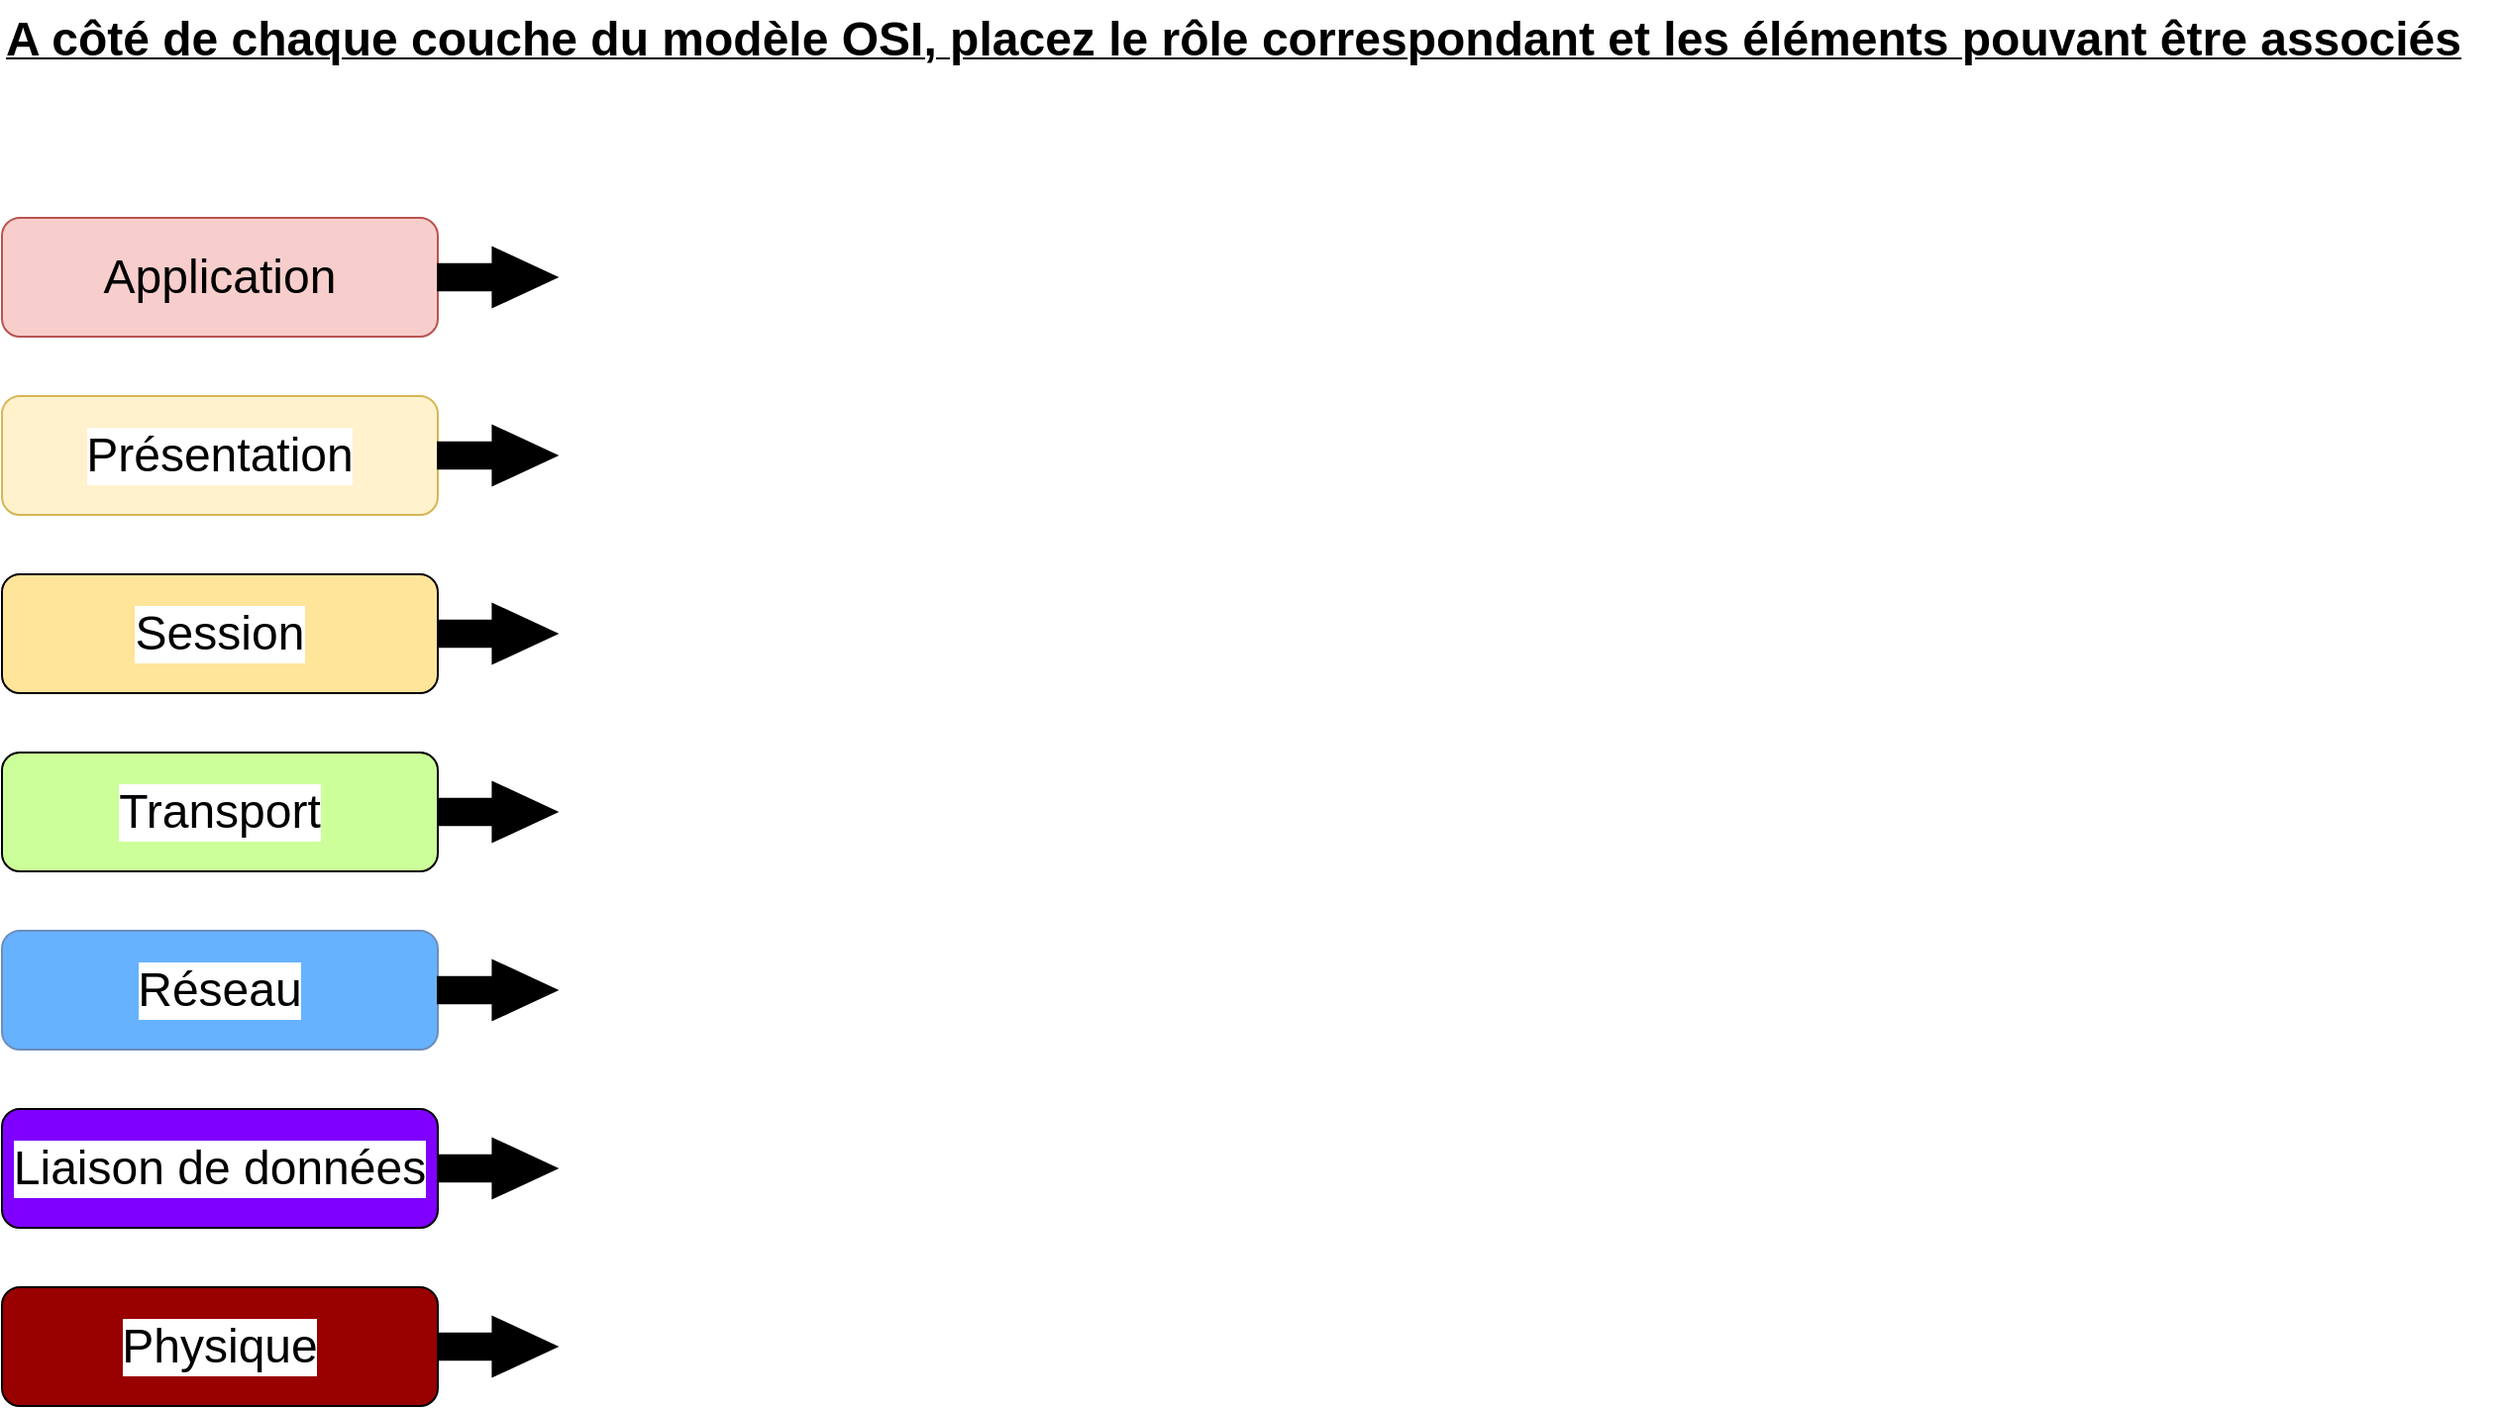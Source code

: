 <mxfile version="20.8.19" type="github">
  <diagram id="wFE0QG_FPsp0jaGvCLVb" name="Page-1">
    <mxGraphModel dx="1235" dy="636" grid="1" gridSize="10" guides="1" tooltips="1" connect="1" arrows="1" fold="1" page="1" pageScale="1" pageWidth="850" pageHeight="1100" math="0" shadow="0">
      <root>
        <mxCell id="0" />
        <mxCell id="1" parent="0" />
        <mxCell id="EGAaXhMMhTA3gWOGvbyz-3" value="&lt;b&gt;&lt;u style=&quot;&quot;&gt;&lt;font style=&quot;font-size: 24px;&quot;&gt;A côté de chaque couche du modèle OSI, placez le rôle correspondant et les éléments pouvant être associés&lt;/font&gt;&lt;/u&gt;&lt;/b&gt;" style="text;html=1;align=left;verticalAlign=middle;resizable=0;points=[];autosize=1;strokeColor=none;fillColor=none;fontSize=16;" vertex="1" parent="1">
          <mxGeometry x="20" y="10" width="1260" height="40" as="geometry" />
        </mxCell>
        <mxCell id="EGAaXhMMhTA3gWOGvbyz-4" value="&lt;span style=&quot;font-size: 24px;&quot;&gt;Application&lt;/span&gt;" style="rounded=1;whiteSpace=wrap;html=1;fontSize=16;fillColor=#f8cecc;strokeColor=#b85450;" vertex="1" parent="1">
          <mxGeometry x="20" y="120" width="220" height="60" as="geometry" />
        </mxCell>
        <mxCell id="EGAaXhMMhTA3gWOGvbyz-6" value="" style="html=1;shadow=0;dashed=0;align=center;verticalAlign=middle;shape=mxgraph.arrows2.arrow;dy=0.56;dx=32.29;notch=0;labelBackgroundColor=#FFFFFF;fontSize=24;strokeColor=#000000;fillColor=#000000;" vertex="1" parent="1">
          <mxGeometry x="240" y="135" width="60" height="30" as="geometry" />
        </mxCell>
        <mxCell id="EGAaXhMMhTA3gWOGvbyz-7" value="Présentation" style="rounded=1;whiteSpace=wrap;html=1;labelBackgroundColor=#FFFFFF;strokeColor=#d6b656;fontSize=24;fillColor=#fff2cc;align=center;" vertex="1" parent="1">
          <mxGeometry x="20" y="210" width="220" height="60" as="geometry" />
        </mxCell>
        <mxCell id="EGAaXhMMhTA3gWOGvbyz-8" value="Session" style="rounded=1;whiteSpace=wrap;html=1;labelBackgroundColor=#FFFFFF;strokeColor=#000000;fontSize=24;fillColor=#FFE599;" vertex="1" parent="1">
          <mxGeometry x="20" y="300" width="220" height="60" as="geometry" />
        </mxCell>
        <mxCell id="EGAaXhMMhTA3gWOGvbyz-9" value="Transport" style="rounded=1;whiteSpace=wrap;html=1;labelBackgroundColor=#FFFFFF;strokeColor=#000000;fontSize=24;fillColor=#CCFF99;" vertex="1" parent="1">
          <mxGeometry x="20" y="390" width="220" height="60" as="geometry" />
        </mxCell>
        <mxCell id="EGAaXhMMhTA3gWOGvbyz-10" value="Réseau" style="rounded=1;whiteSpace=wrap;html=1;labelBackgroundColor=#FFFFFF;strokeColor=#6c8ebf;fontSize=24;fillColor=#66B2FF;" vertex="1" parent="1">
          <mxGeometry x="20" y="480" width="220" height="60" as="geometry" />
        </mxCell>
        <mxCell id="EGAaXhMMhTA3gWOGvbyz-11" value="Liaison de données" style="rounded=1;whiteSpace=wrap;html=1;labelBackgroundColor=#FFFFFF;strokeColor=#000000;fontSize=24;fillColor=#7F00FF;" vertex="1" parent="1">
          <mxGeometry x="20" y="570" width="220" height="60" as="geometry" />
        </mxCell>
        <mxCell id="EGAaXhMMhTA3gWOGvbyz-12" value="Physique" style="rounded=1;whiteSpace=wrap;html=1;labelBackgroundColor=#FFFFFF;strokeColor=#000000;fontSize=24;fillColor=#990000;" vertex="1" parent="1">
          <mxGeometry x="20" y="660" width="220" height="60" as="geometry" />
        </mxCell>
        <mxCell id="EGAaXhMMhTA3gWOGvbyz-13" value="" style="html=1;shadow=0;dashed=0;align=center;verticalAlign=middle;shape=mxgraph.arrows2.arrow;dy=0.56;dx=32.29;notch=0;labelBackgroundColor=#FFFFFF;fontSize=24;strokeColor=#000000;fillColor=#000000;" vertex="1" parent="1">
          <mxGeometry x="240" y="225" width="60" height="30" as="geometry" />
        </mxCell>
        <mxCell id="EGAaXhMMhTA3gWOGvbyz-14" value="" style="html=1;shadow=0;dashed=0;align=center;verticalAlign=middle;shape=mxgraph.arrows2.arrow;dy=0.56;dx=32.29;notch=0;labelBackgroundColor=#FFFFFF;fontSize=24;strokeColor=#000000;fillColor=#000000;" vertex="1" parent="1">
          <mxGeometry x="240" y="315" width="60" height="30" as="geometry" />
        </mxCell>
        <mxCell id="EGAaXhMMhTA3gWOGvbyz-15" value="" style="html=1;shadow=0;dashed=0;align=center;verticalAlign=middle;shape=mxgraph.arrows2.arrow;dy=0.56;dx=32.29;notch=0;labelBackgroundColor=#FFFFFF;fontSize=24;strokeColor=#000000;fillColor=#000000;" vertex="1" parent="1">
          <mxGeometry x="240" y="405" width="60" height="30" as="geometry" />
        </mxCell>
        <mxCell id="EGAaXhMMhTA3gWOGvbyz-16" value="" style="html=1;shadow=0;dashed=0;align=center;verticalAlign=middle;shape=mxgraph.arrows2.arrow;dy=0.56;dx=32.29;notch=0;labelBackgroundColor=#FFFFFF;fontSize=24;strokeColor=#000000;fillColor=#000000;" vertex="1" parent="1">
          <mxGeometry x="240" y="495" width="60" height="30" as="geometry" />
        </mxCell>
        <mxCell id="EGAaXhMMhTA3gWOGvbyz-17" value="" style="html=1;shadow=0;dashed=0;align=center;verticalAlign=middle;shape=mxgraph.arrows2.arrow;dy=0.56;dx=32.29;notch=0;labelBackgroundColor=#FFFFFF;fontSize=24;strokeColor=#000000;fillColor=#000000;" vertex="1" parent="1">
          <mxGeometry x="240" y="585" width="60" height="30" as="geometry" />
        </mxCell>
        <mxCell id="EGAaXhMMhTA3gWOGvbyz-18" value="" style="html=1;shadow=0;dashed=0;align=center;verticalAlign=middle;shape=mxgraph.arrows2.arrow;dy=0.56;dx=32.29;notch=0;labelBackgroundColor=#FFFFFF;fontSize=24;strokeColor=#000000;fillColor=#000000;" vertex="1" parent="1">
          <mxGeometry x="240" y="675" width="60" height="30" as="geometry" />
        </mxCell>
      </root>
    </mxGraphModel>
  </diagram>
</mxfile>
